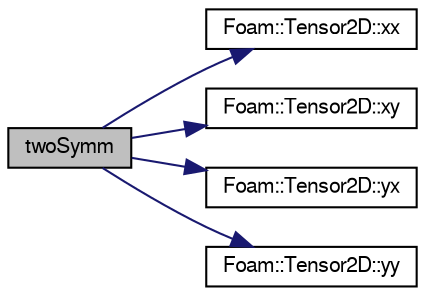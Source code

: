 digraph "twoSymm"
{
  bgcolor="transparent";
  edge [fontname="FreeSans",fontsize="10",labelfontname="FreeSans",labelfontsize="10"];
  node [fontname="FreeSans",fontsize="10",shape=record];
  rankdir="LR";
  Node128470 [label="twoSymm",height=0.2,width=0.4,color="black", fillcolor="grey75", style="filled", fontcolor="black"];
  Node128470 -> Node128471 [color="midnightblue",fontsize="10",style="solid",fontname="FreeSans"];
  Node128471 [label="Foam::Tensor2D::xx",height=0.2,width=0.4,color="black",URL="$a28390.html#a1b97c7c1ed81b4fb23da8dcb71a8cd2a"];
  Node128470 -> Node128472 [color="midnightblue",fontsize="10",style="solid",fontname="FreeSans"];
  Node128472 [label="Foam::Tensor2D::xy",height=0.2,width=0.4,color="black",URL="$a28390.html#aab470ae2a5eeac8c33a7b6abac6b39b3"];
  Node128470 -> Node128473 [color="midnightblue",fontsize="10",style="solid",fontname="FreeSans"];
  Node128473 [label="Foam::Tensor2D::yx",height=0.2,width=0.4,color="black",URL="$a28390.html#a217bb42e2157c7914d7ebb0ffb730b7d"];
  Node128470 -> Node128474 [color="midnightblue",fontsize="10",style="solid",fontname="FreeSans"];
  Node128474 [label="Foam::Tensor2D::yy",height=0.2,width=0.4,color="black",URL="$a28390.html#aba9d77023a5662b9c2d3639d5de555a0"];
}
